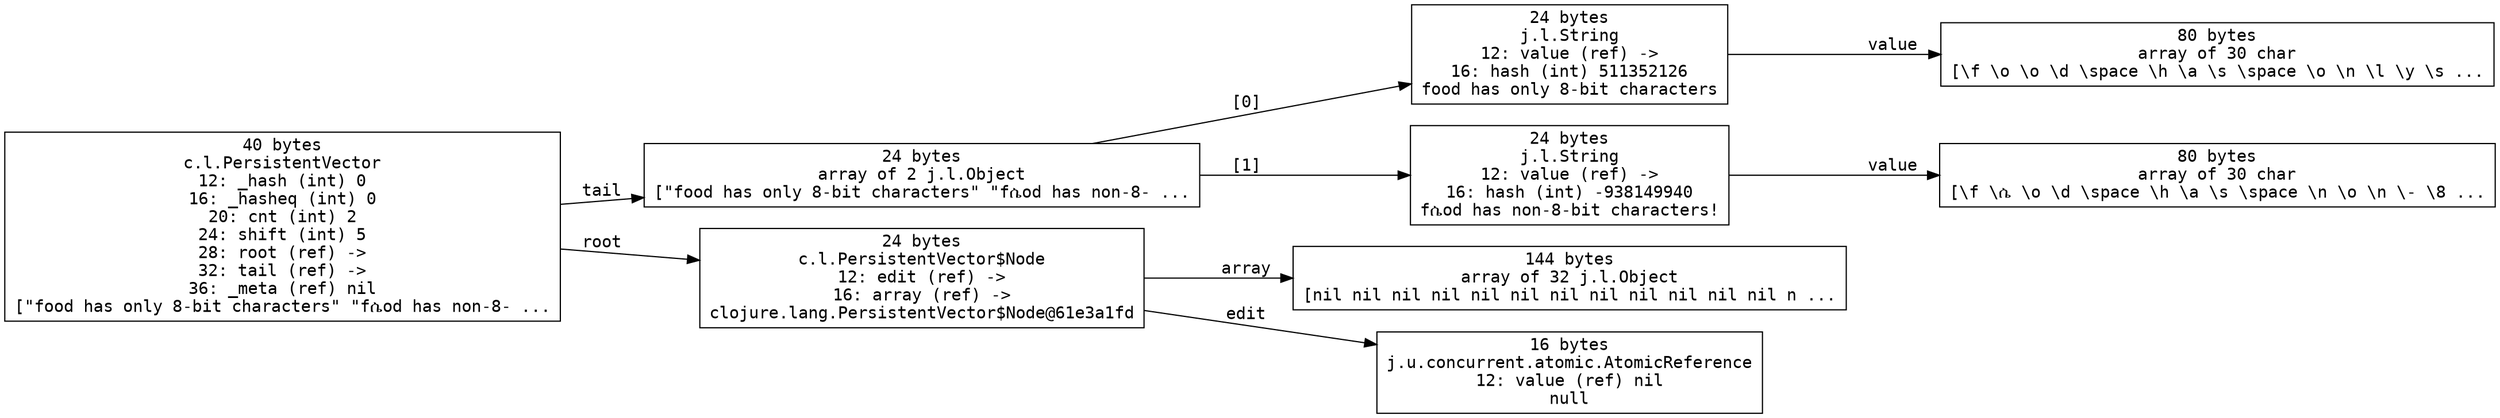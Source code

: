 digraph {
graph[dpi=100, rankdir=LR]
node[fontname="Monospace"]
edge[fontname="Monospace"]

node686[shape="box", label="80 bytes
array of 30 char
[\\f \\ሴ \\o \\d \\space \\h \\a \\s \\space \\n \\o \\n \\- \\8 ..."]
node687[shape="box", label="24 bytes
j.l.String
12: value (ref) ->
16: hash (int) 511352126
food has only 8-bit characters"]
node688[shape="box", label="40 bytes
c.l.PersistentVector
12: _hash (int) 0
16: _hasheq (int) 0
20: cnt (int) 2
24: shift (int) 5
28: root (ref) ->
32: tail (ref) ->
36: _meta (ref) nil
[\"food has only 8-bit characters\" \"fሴod has non-8- ..."]
node689[shape="box", label="24 bytes
array of 2 j.l.Object
[\"food has only 8-bit characters\" \"fሴod has non-8- ..."]
node690[shape="box", label="80 bytes
array of 30 char
[\\f \\o \\o \\d \\space \\h \\a \\s \\space \\o \\n \\l \\y \\s ..."]
node691[shape="box", label="24 bytes
c.l.PersistentVector$Node
12: edit (ref) ->
16: array (ref) ->
clojure.lang.PersistentVector$Node@61e3a1fd"]
node692[shape="box", label="24 bytes
j.l.String
12: value (ref) ->
16: hash (int) -938149940
fሴod has non-8-bit characters!"]
node693[shape="box", label="144 bytes
array of 32 j.l.Object
[nil nil nil nil nil nil nil nil nil nil nil nil n ..."]
node694[shape="box", label="16 bytes
j.u.concurrent.atomic.AtomicReference
12: value (ref) nil
null"]
node687 -> node690[label="value"]
node688 -> node691[label="root"]
node688 -> node689[label="tail"]
node689 -> node687[label="[0]"]
node689 -> node692[label="[1]"]
node691 -> node694[label="edit"]
node691 -> node693[label="array"]
node692 -> node686[label="value"]
}

